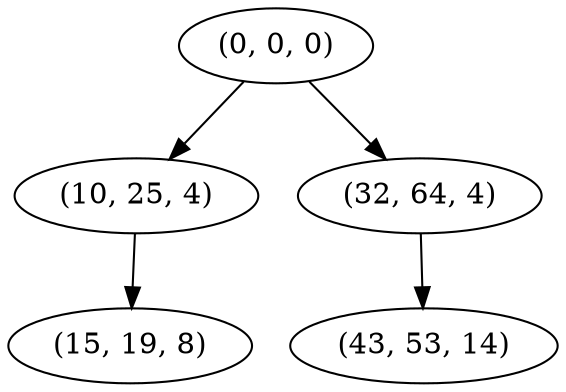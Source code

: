 digraph tree {
    "(0, 0, 0)";
    "(10, 25, 4)";
    "(15, 19, 8)";
    "(32, 64, 4)";
    "(43, 53, 14)";
    "(0, 0, 0)" -> "(10, 25, 4)";
    "(0, 0, 0)" -> "(32, 64, 4)";
    "(10, 25, 4)" -> "(15, 19, 8)";
    "(32, 64, 4)" -> "(43, 53, 14)";
}
